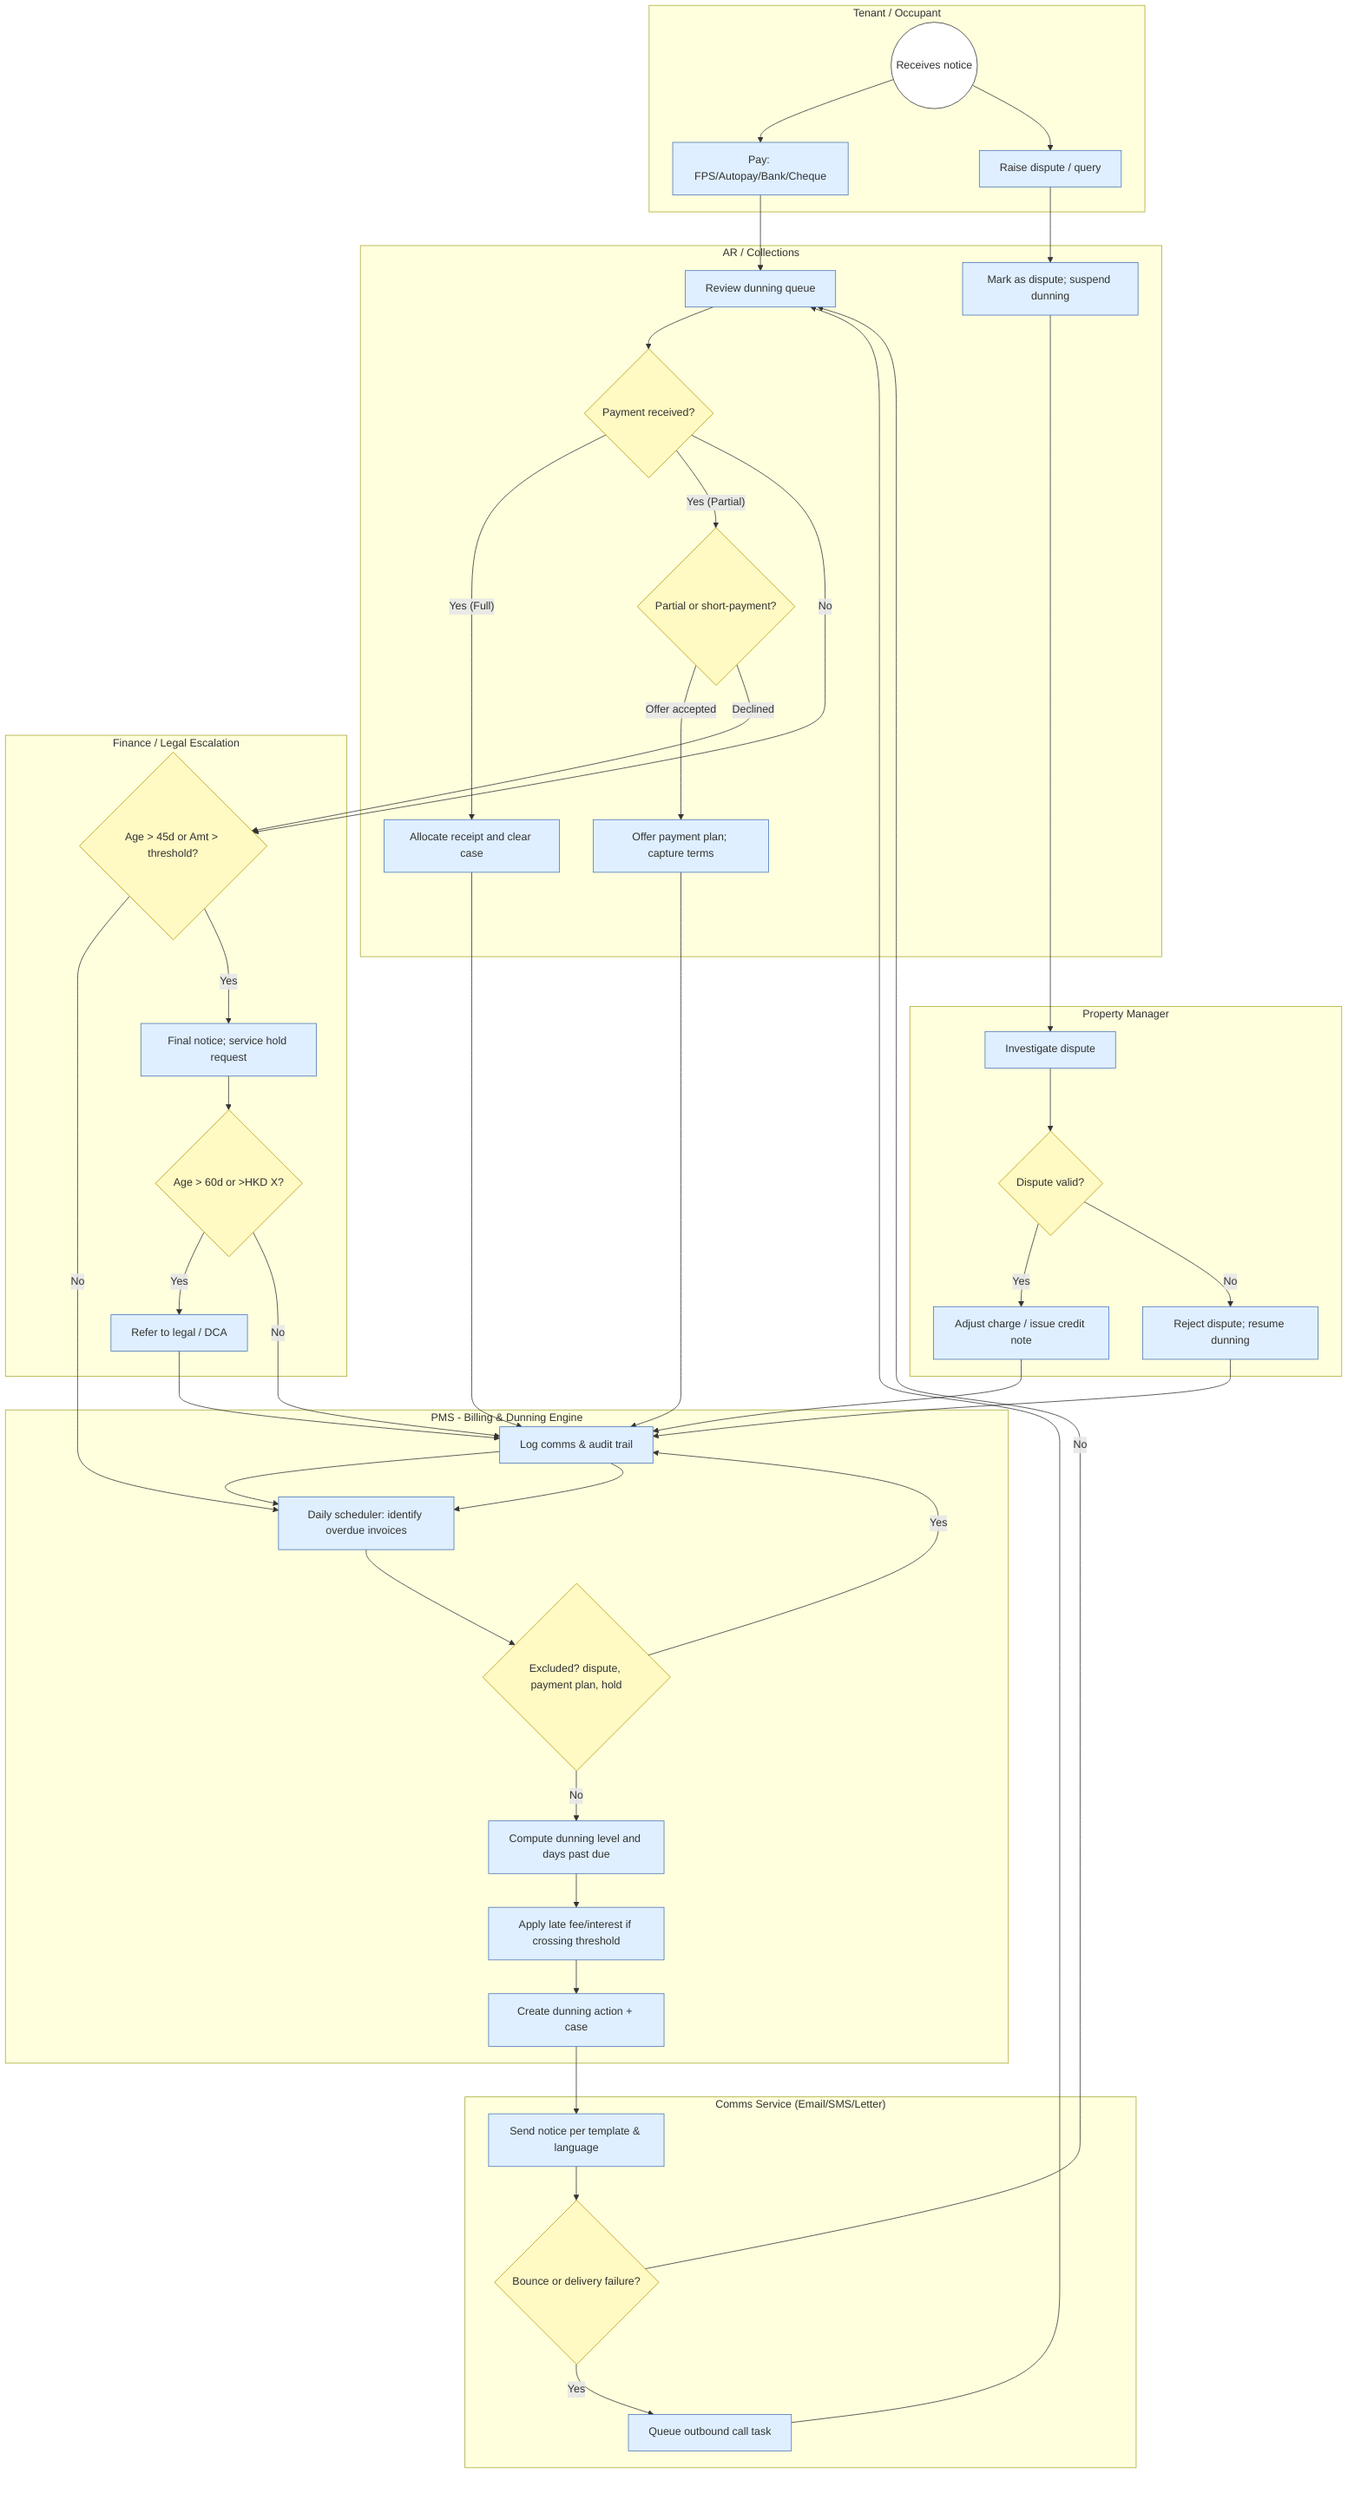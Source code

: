 flowchart TB
classDef event fill:#fff,stroke:#333,stroke-width:1px;
classDef task fill:#dfefff,stroke:#4a76b8,stroke-width:1px;
classDef decision fill:#fff9c4,stroke:#b59a00,stroke-width:1px;
classDef offsys fill:#f6f6f6,stroke:#888,stroke-dasharray: 3 3;

subgraph TENANT["Tenant / Occupant"]
  T_notice((Receives notice)):::event
  T_pay[Pay: FPS/Autopay/Bank/Cheque]:::task
  T_dispute[Raise dispute / query]:::task
end

subgraph PMS["PMS - Billing & Dunning Engine"]
  P_sched[Daily scheduler: identify overdue invoices]:::task
  P_excl{Excluded? dispute, payment plan, hold}:::decision
  P_level[Compute dunning level and days past due]:::task
  P_fee[Apply late fee/interest if crossing threshold]:::task
  P_action[Create dunning action + case]:::task
  P_log[Log comms & audit trail]:::task
end

subgraph NOTIFY["Comms Service (Email/SMS/Letter)"]
  N_send[Send notice per template & language]:::task
  N_bounce{Bounce or delivery failure?}:::decision
  N_call[Queue outbound call task]:::task
end

subgraph AR["AR / Collections"]
  A_queue[Review dunning queue]:::task
  A_pay{Payment received?}:::decision
  A_alloc[Allocate receipt and clear case]:::task
  A_partial{Partial or short-payment?}:::decision
  A_plan[Offer payment plan; capture terms]:::task
  A_dispute[Mark as dispute; suspend dunning]:::task
end

subgraph PMGR["Property Manager"]
  M_invest[Investigate dispute]:::task
  M_valid{Dispute valid?}:::decision
  M_adjust[Adjust charge / issue credit note]:::task
  M_reject[Reject dispute; resume dunning]:::task
end

subgraph FINLEGAL["Finance / Legal Escalation"]
  F_escalate{Age > 45d or Amt > threshold?}:::decision
  F_final[Final notice; service hold request]:::task
  F_legal{Age > 60d or >HKD X?}:::decision
  F_referral[Refer to legal / DCA]:::task
end

%% Main flow
P_sched-->P_excl
P_excl--"Yes"-->P_log-->P_sched
P_excl--"No"-->P_level-->P_fee-->P_action-->N_send
N_send-->N_bounce
N_bounce--"Yes"-->N_call-->A_queue
N_bounce--"No"-->A_queue

%% Customer reactions
T_notice-->T_pay-->A_queue
T_notice-->T_dispute-->A_dispute-->M_invest

%% AR handling
A_queue-->A_pay
A_pay--"Yes (Full)"-->A_alloc-->P_log
A_pay--"Yes (Partial)"-->A_partial
A_partial--"Offer accepted"-->A_plan-->P_log
A_partial--"Declined"-->F_escalate
A_pay--"No"-->F_escalate

%% Dispute handling
M_invest-->M_valid
M_valid--"Yes"-->M_adjust-->P_log
M_valid--"No"-->M_reject-->P_log

%% Escalations
F_escalate--"No"-->P_sched
F_escalate--"Yes"-->F_final-->F_legal
F_legal--"Yes"-->F_referral-->P_log
F_legal--"No"-->P_log

%% Loop
P_log-->P_sched